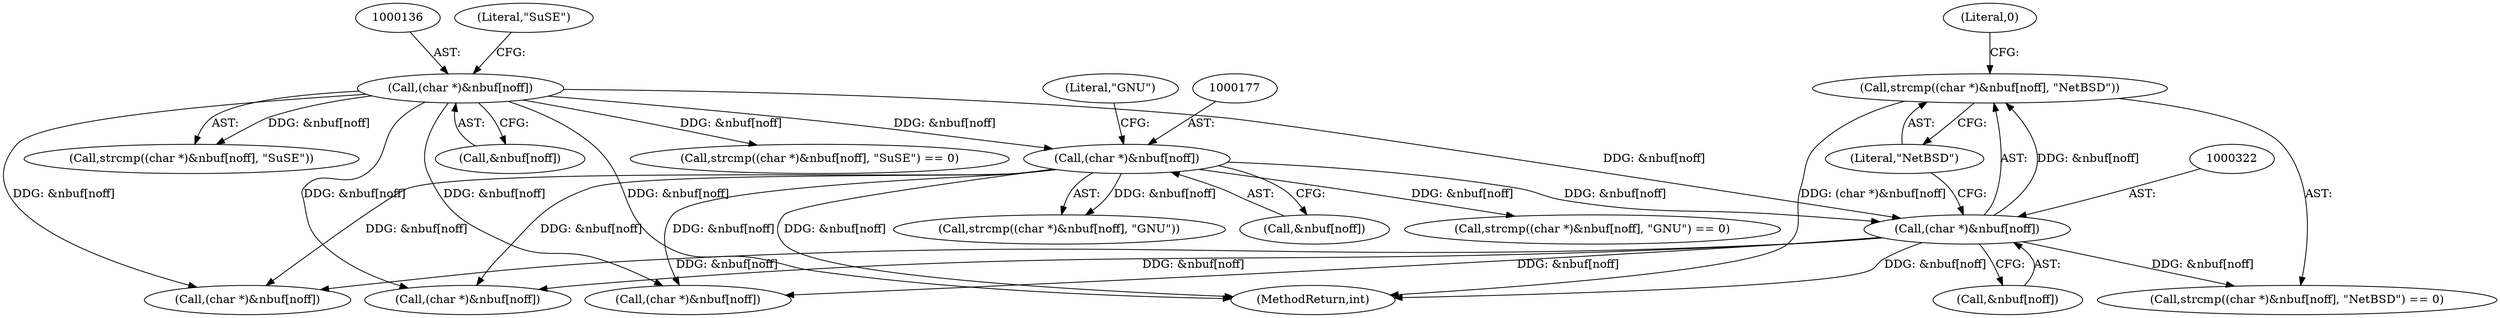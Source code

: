 digraph "0_file_ce90e05774dd77d86cfc8dfa6da57b32816841c4_2@API" {
"1000320" [label="(Call,strcmp((char *)&nbuf[noff], \"NetBSD\"))"];
"1000321" [label="(Call,(char *)&nbuf[noff])"];
"1000176" [label="(Call,(char *)&nbuf[noff])"];
"1000135" [label="(Call,(char *)&nbuf[noff])"];
"1000327" [label="(Literal,\"NetBSD\")"];
"1000182" [label="(Literal,\"GNU\")"];
"1000175" [label="(Call,strcmp((char *)&nbuf[noff], \"GNU\"))"];
"1000437" [label="(Call,(char *)&nbuf[noff])"];
"1000321" [label="(Call,(char *)&nbuf[noff])"];
"1000319" [label="(Call,strcmp((char *)&nbuf[noff], \"NetBSD\") == 0)"];
"1000137" [label="(Call,&nbuf[noff])"];
"1000398" [label="(Call,(char *)&nbuf[noff])"];
"1000141" [label="(Literal,\"SuSE\")"];
"1000323" [label="(Call,&nbuf[noff])"];
"1000359" [label="(Call,(char *)&nbuf[noff])"];
"1000135" [label="(Call,(char *)&nbuf[noff])"];
"1000320" [label="(Call,strcmp((char *)&nbuf[noff], \"NetBSD\"))"];
"1000178" [label="(Call,&nbuf[noff])"];
"1000133" [label="(Call,strcmp((char *)&nbuf[noff], \"SuSE\") == 0)"];
"1000507" [label="(MethodReturn,int)"];
"1000176" [label="(Call,(char *)&nbuf[noff])"];
"1000134" [label="(Call,strcmp((char *)&nbuf[noff], \"SuSE\"))"];
"1000174" [label="(Call,strcmp((char *)&nbuf[noff], \"GNU\") == 0)"];
"1000328" [label="(Literal,0)"];
"1000320" -> "1000319"  [label="AST: "];
"1000320" -> "1000327"  [label="CFG: "];
"1000321" -> "1000320"  [label="AST: "];
"1000327" -> "1000320"  [label="AST: "];
"1000328" -> "1000320"  [label="CFG: "];
"1000320" -> "1000507"  [label="DDG: (char *)&nbuf[noff]"];
"1000321" -> "1000320"  [label="DDG: &nbuf[noff]"];
"1000321" -> "1000323"  [label="CFG: "];
"1000322" -> "1000321"  [label="AST: "];
"1000323" -> "1000321"  [label="AST: "];
"1000327" -> "1000321"  [label="CFG: "];
"1000321" -> "1000507"  [label="DDG: &nbuf[noff]"];
"1000321" -> "1000319"  [label="DDG: &nbuf[noff]"];
"1000176" -> "1000321"  [label="DDG: &nbuf[noff]"];
"1000135" -> "1000321"  [label="DDG: &nbuf[noff]"];
"1000321" -> "1000359"  [label="DDG: &nbuf[noff]"];
"1000321" -> "1000398"  [label="DDG: &nbuf[noff]"];
"1000321" -> "1000437"  [label="DDG: &nbuf[noff]"];
"1000176" -> "1000175"  [label="AST: "];
"1000176" -> "1000178"  [label="CFG: "];
"1000177" -> "1000176"  [label="AST: "];
"1000178" -> "1000176"  [label="AST: "];
"1000182" -> "1000176"  [label="CFG: "];
"1000176" -> "1000507"  [label="DDG: &nbuf[noff]"];
"1000176" -> "1000174"  [label="DDG: &nbuf[noff]"];
"1000176" -> "1000175"  [label="DDG: &nbuf[noff]"];
"1000135" -> "1000176"  [label="DDG: &nbuf[noff]"];
"1000176" -> "1000359"  [label="DDG: &nbuf[noff]"];
"1000176" -> "1000398"  [label="DDG: &nbuf[noff]"];
"1000176" -> "1000437"  [label="DDG: &nbuf[noff]"];
"1000135" -> "1000134"  [label="AST: "];
"1000135" -> "1000137"  [label="CFG: "];
"1000136" -> "1000135"  [label="AST: "];
"1000137" -> "1000135"  [label="AST: "];
"1000141" -> "1000135"  [label="CFG: "];
"1000135" -> "1000507"  [label="DDG: &nbuf[noff]"];
"1000135" -> "1000133"  [label="DDG: &nbuf[noff]"];
"1000135" -> "1000134"  [label="DDG: &nbuf[noff]"];
"1000135" -> "1000359"  [label="DDG: &nbuf[noff]"];
"1000135" -> "1000398"  [label="DDG: &nbuf[noff]"];
"1000135" -> "1000437"  [label="DDG: &nbuf[noff]"];
}
